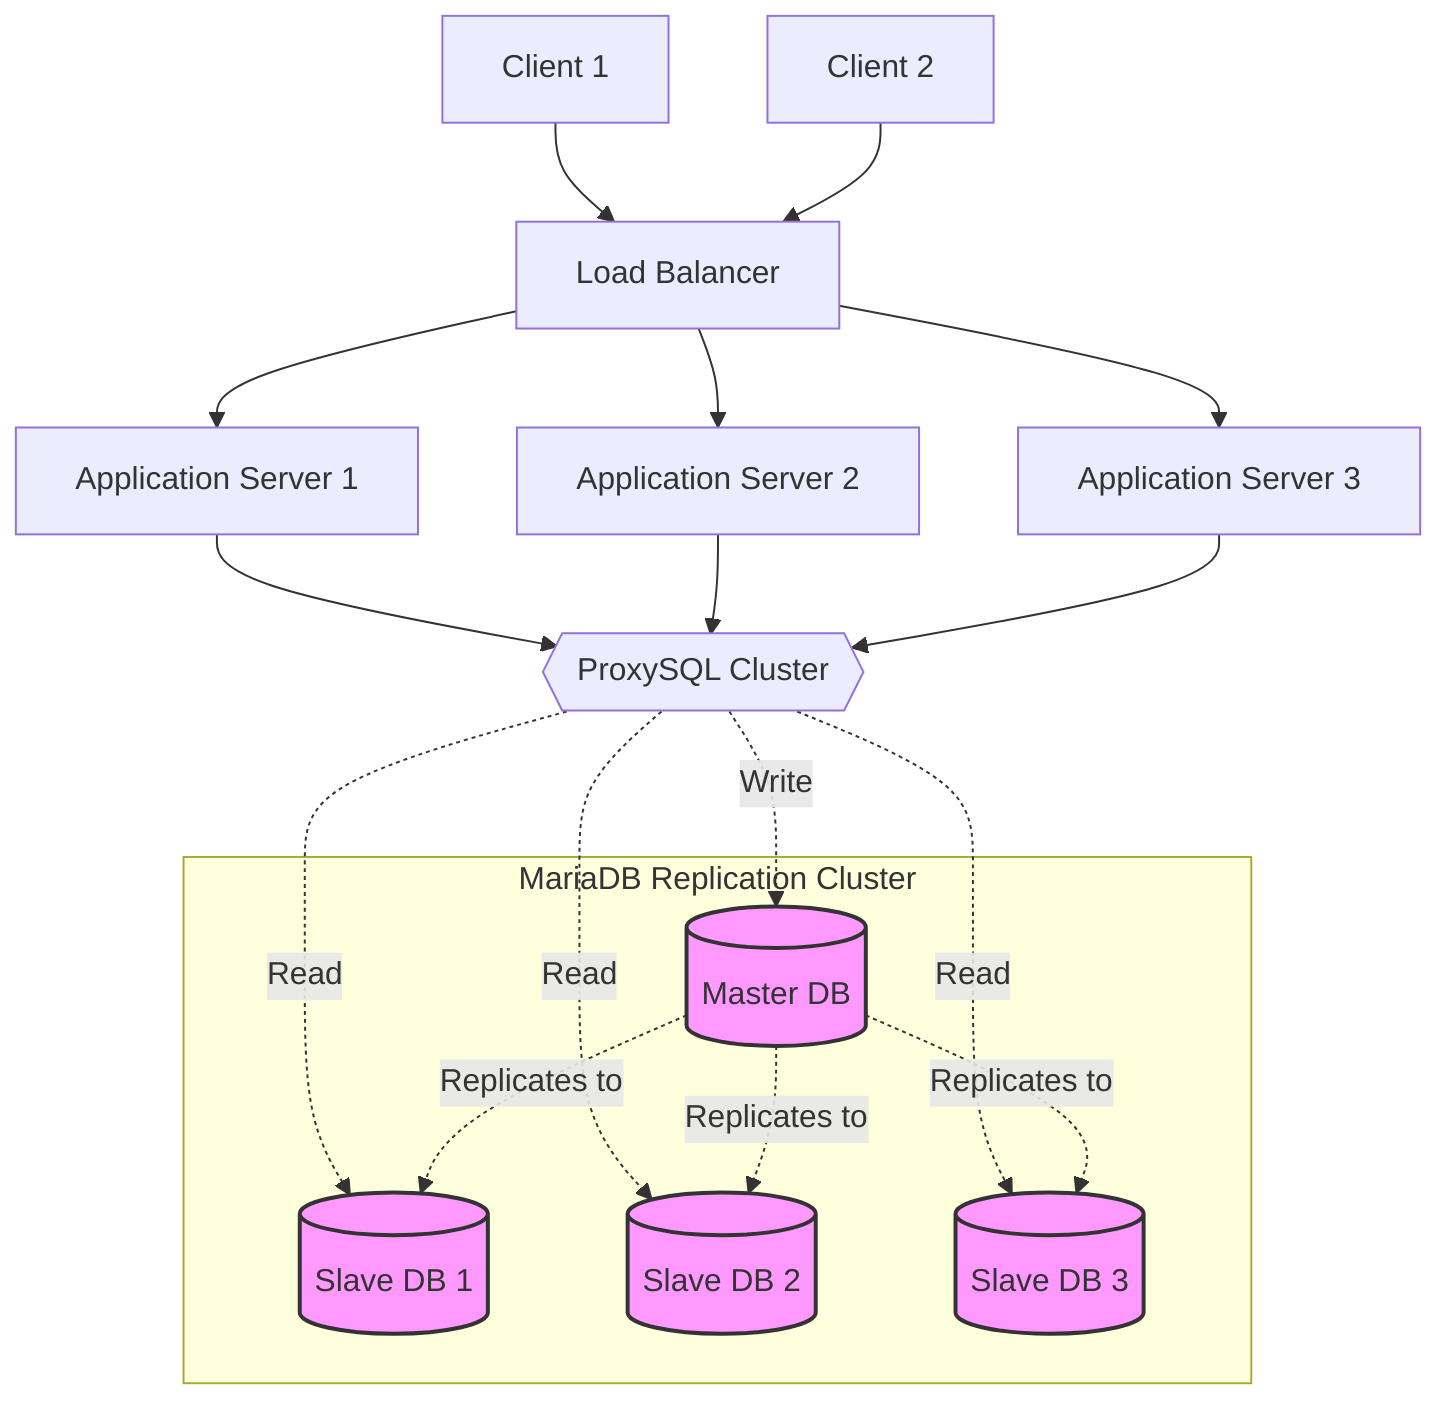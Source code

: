 flowchart TB
    LB[Load Balancer]
    Client1[Client 1]
    Client2[Client 2]
    AS1[Application Server 1]
    AS2[Application Server 2]
    AS3[Application Server 3]
    ProxySQL{{ProxySQL Cluster}}

    subgraph "MariaDB Replication Cluster"
        MasterDB[(Master DB)]
        SlaveDB1[(Slave DB 1)]
        SlaveDB2[(Slave DB 2)]
        SlaveDB3[(Slave DB 3)]
    end

    LB --> AS1 & AS2 & AS3
    Client1 --> LB
    Client2 --> LB
    AS1 --> ProxySQL
    AS2 --> ProxySQL
    AS3 --> ProxySQL

    ProxySQL -.->|Write| MasterDB
    ProxySQL -.->|Read| SlaveDB1
    ProxySQL -.->|Read| SlaveDB2
    ProxySQL -.->|Read| SlaveDB3

    MasterDB -.->|Replicates to| SlaveDB1
    MasterDB -.->|Replicates to| SlaveDB2
    MasterDB -.->|Replicates to| SlaveDB3

    classDef database fill:#f9f,stroke:#333,stroke-width:2px;
    class MasterDB,SlaveDB1,SlaveDB2,SlaveDB3 database;